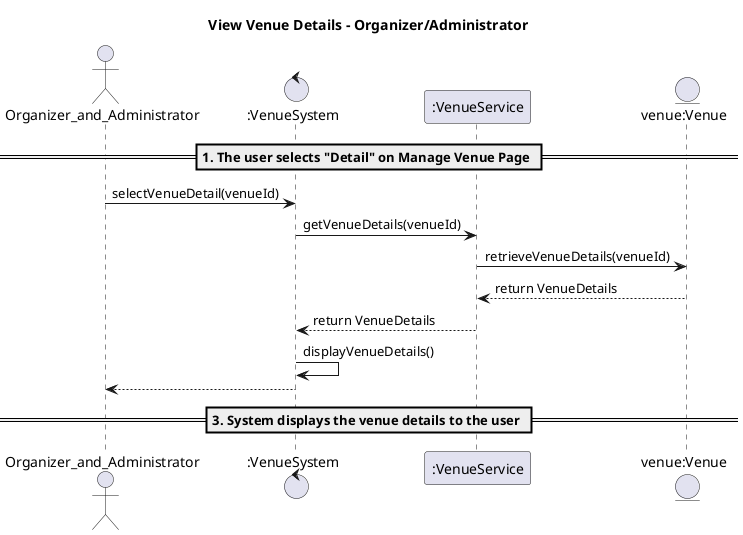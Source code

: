 @startuml
title View Venue Details - Organizer/Administrator

actor Organizer_and_Administrator as OrganizerAdmin
control ":VenueSystem" as VMS
participant ":VenueService" as VMSS
entity "venue:Venue" as DB

== 1. The user selects "Detail" on Manage Venue Page ==
OrganizerAdmin -> VMS : selectVenueDetail(venueId)

VMS -> VMSS : getVenueDetails(venueId)
VMSS -> DB : retrieveVenueDetails(venueId)
DB --> VMSS : return VenueDetails
VMSS --> VMS : return VenueDetails
VMS -> VMS : displayVenueDetails()
VMS --> OrganizerAdmin :
== 3. System displays the venue details to the user ==
@enduml
